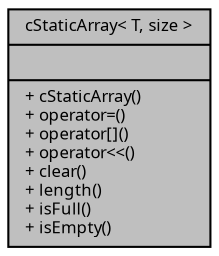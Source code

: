 digraph "cStaticArray&lt; T, size &gt;"
{
  edge [fontname="Sans",fontsize="8",labelfontname="Sans",labelfontsize="8"];
  node [fontname="Sans",fontsize="8",shape=record];
  Node1 [label="{cStaticArray\< T, size \>\n||+ cStaticArray()\l+ operator=()\l+ operator[]()\l+ operator\<\<()\l+ clear()\l+ length()\l+ isFull()\l+ isEmpty()\l}",height=0.2,width=0.4,color="black", fillcolor="grey75", style="filled", fontcolor="black"];
}

